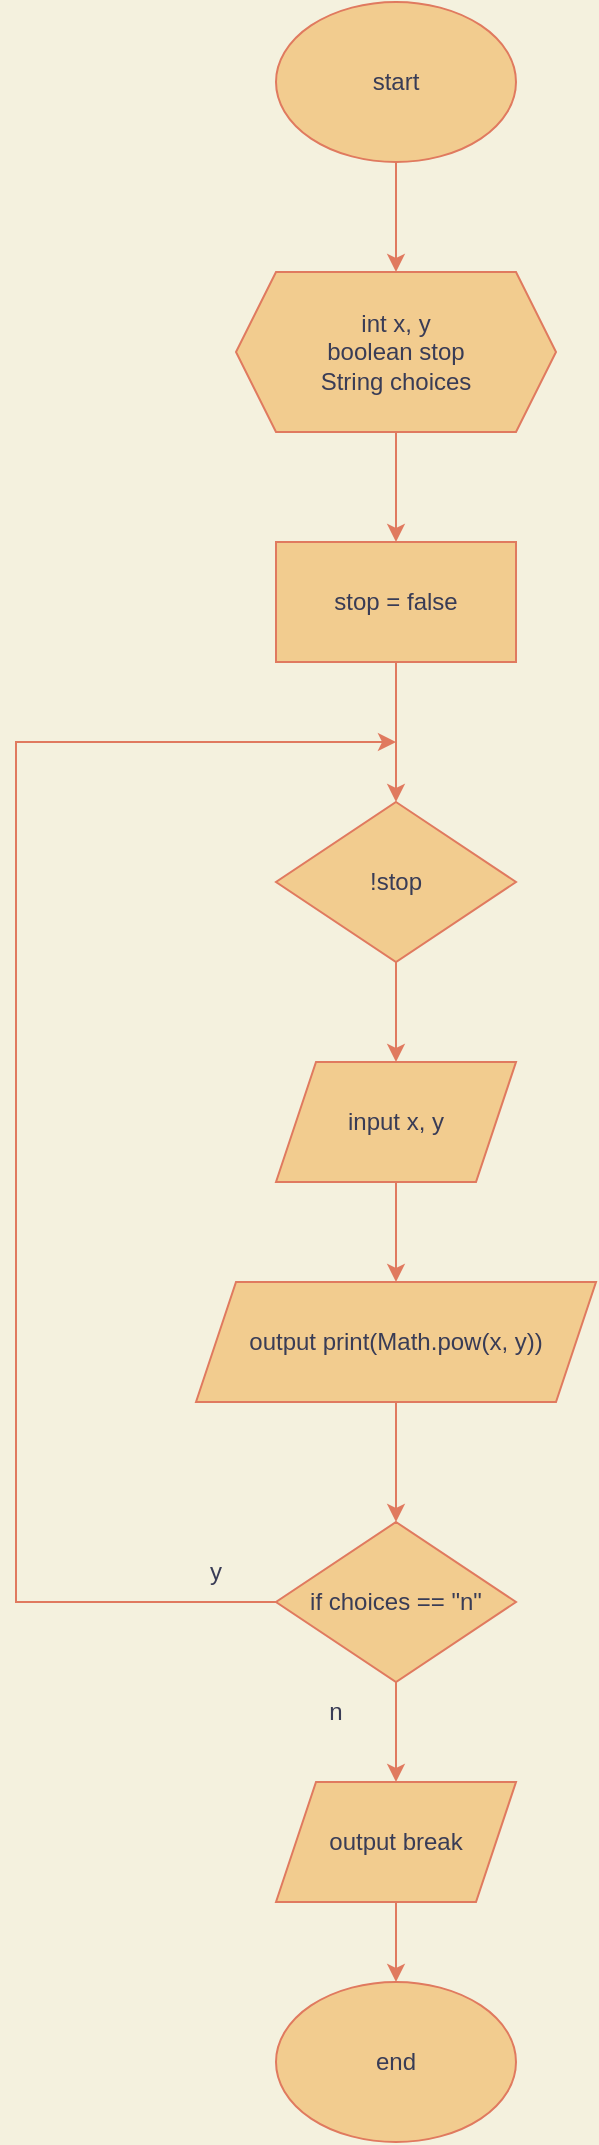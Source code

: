<mxfile version="20.3.0" type="device"><diagram id="iL5o5z3fPFr6z6zKFOLK" name="Page-1"><mxGraphModel dx="957" dy="624" grid="1" gridSize="10" guides="1" tooltips="1" connect="1" arrows="1" fold="1" page="1" pageScale="1" pageWidth="850" pageHeight="1100" background="#F4F1DE" math="0" shadow="0"><root><mxCell id="0"/><mxCell id="1" parent="0"/><mxCell id="PLcu6SLwXVFVg6ygJonX-1" value="start" style="ellipse;whiteSpace=wrap;html=1;fillColor=#F2CC8F;strokeColor=#E07A5F;fontColor=#393C56;" vertex="1" parent="1"><mxGeometry x="350" width="120" height="80" as="geometry"/></mxCell><mxCell id="PLcu6SLwXVFVg6ygJonX-2" value="end" style="ellipse;whiteSpace=wrap;html=1;fillColor=#F2CC8F;strokeColor=#E07A5F;fontColor=#393C56;" vertex="1" parent="1"><mxGeometry x="350" y="990" width="120" height="80" as="geometry"/></mxCell><mxCell id="PLcu6SLwXVFVg6ygJonX-3" value="" style="shape=hexagon;perimeter=hexagonPerimeter2;whiteSpace=wrap;html=1;fixedSize=1;fillColor=#F2CC8F;strokeColor=#E07A5F;fontColor=#393C56;" vertex="1" parent="1"><mxGeometry x="330" y="135" width="160" height="80" as="geometry"/></mxCell><mxCell id="PLcu6SLwXVFVg6ygJonX-4" value="int x, y&lt;br&gt;boolean stop&lt;br&gt;String choices" style="text;html=1;strokeColor=none;fillColor=none;align=center;verticalAlign=middle;whiteSpace=wrap;rounded=0;fontColor=#393C56;" vertex="1" parent="1"><mxGeometry x="345" y="150" width="130" height="50" as="geometry"/></mxCell><mxCell id="PLcu6SLwXVFVg6ygJonX-5" value="stop = false" style="rounded=0;whiteSpace=wrap;html=1;fillColor=#F2CC8F;strokeColor=#E07A5F;fontColor=#393C56;" vertex="1" parent="1"><mxGeometry x="350" y="270" width="120" height="60" as="geometry"/></mxCell><mxCell id="PLcu6SLwXVFVg6ygJonX-6" value="!stop" style="rhombus;whiteSpace=wrap;html=1;fillColor=#F2CC8F;strokeColor=#E07A5F;fontColor=#393C56;" vertex="1" parent="1"><mxGeometry x="350" y="400" width="120" height="80" as="geometry"/></mxCell><mxCell id="PLcu6SLwXVFVg6ygJonX-7" value="if choices == &quot;n&quot;" style="rhombus;whiteSpace=wrap;html=1;fillColor=#F2CC8F;strokeColor=#E07A5F;fontColor=#393C56;" vertex="1" parent="1"><mxGeometry x="350" y="760" width="120" height="80" as="geometry"/></mxCell><mxCell id="PLcu6SLwXVFVg6ygJonX-8" value="output break" style="shape=parallelogram;perimeter=parallelogramPerimeter;whiteSpace=wrap;html=1;fixedSize=1;fillColor=#F2CC8F;strokeColor=#E07A5F;fontColor=#393C56;" vertex="1" parent="1"><mxGeometry x="350" y="890" width="120" height="60" as="geometry"/></mxCell><mxCell id="PLcu6SLwXVFVg6ygJonX-9" value="input x, y" style="shape=parallelogram;perimeter=parallelogramPerimeter;whiteSpace=wrap;html=1;fixedSize=1;fillColor=#F2CC8F;strokeColor=#E07A5F;fontColor=#393C56;" vertex="1" parent="1"><mxGeometry x="350" y="530" width="120" height="60" as="geometry"/></mxCell><mxCell id="PLcu6SLwXVFVg6ygJonX-10" value="output print(Math.pow(x, y))" style="shape=parallelogram;perimeter=parallelogramPerimeter;whiteSpace=wrap;html=1;fixedSize=1;fillColor=#F2CC8F;strokeColor=#E07A5F;fontColor=#393C56;" vertex="1" parent="1"><mxGeometry x="310" y="640" width="200" height="60" as="geometry"/></mxCell><mxCell id="PLcu6SLwXVFVg6ygJonX-11" value="" style="endArrow=classic;html=1;rounded=0;entryX=0.5;entryY=0;entryDx=0;entryDy=0;exitX=0.5;exitY=1;exitDx=0;exitDy=0;labelBackgroundColor=#F4F1DE;strokeColor=#E07A5F;fontColor=#393C56;" edge="1" parent="1" source="PLcu6SLwXVFVg6ygJonX-1" target="PLcu6SLwXVFVg6ygJonX-3"><mxGeometry width="50" height="50" relative="1" as="geometry"><mxPoint x="100" y="290" as="sourcePoint"/><mxPoint x="150" y="240" as="targetPoint"/></mxGeometry></mxCell><mxCell id="PLcu6SLwXVFVg6ygJonX-12" value="" style="endArrow=classic;html=1;rounded=0;entryX=0.5;entryY=0;entryDx=0;entryDy=0;exitX=0.5;exitY=1;exitDx=0;exitDy=0;labelBackgroundColor=#F4F1DE;strokeColor=#E07A5F;fontColor=#393C56;" edge="1" parent="1" source="PLcu6SLwXVFVg6ygJonX-3" target="PLcu6SLwXVFVg6ygJonX-5"><mxGeometry width="50" height="50" relative="1" as="geometry"><mxPoint x="110" y="300" as="sourcePoint"/><mxPoint x="160" y="250" as="targetPoint"/></mxGeometry></mxCell><mxCell id="PLcu6SLwXVFVg6ygJonX-13" value="" style="endArrow=classic;html=1;rounded=0;entryX=0.5;entryY=0;entryDx=0;entryDy=0;exitX=0.5;exitY=1;exitDx=0;exitDy=0;labelBackgroundColor=#F4F1DE;strokeColor=#E07A5F;fontColor=#393C56;" edge="1" parent="1" source="PLcu6SLwXVFVg6ygJonX-5" target="PLcu6SLwXVFVg6ygJonX-6"><mxGeometry width="50" height="50" relative="1" as="geometry"><mxPoint x="120" y="310" as="sourcePoint"/><mxPoint x="170" y="260" as="targetPoint"/></mxGeometry></mxCell><mxCell id="PLcu6SLwXVFVg6ygJonX-14" value="" style="endArrow=classic;html=1;rounded=0;entryX=0.5;entryY=0;entryDx=0;entryDy=0;exitX=0.5;exitY=1;exitDx=0;exitDy=0;labelBackgroundColor=#F4F1DE;strokeColor=#E07A5F;fontColor=#393C56;" edge="1" parent="1" source="PLcu6SLwXVFVg6ygJonX-7" target="PLcu6SLwXVFVg6ygJonX-8"><mxGeometry width="50" height="50" relative="1" as="geometry"><mxPoint x="130" y="320" as="sourcePoint"/><mxPoint x="180" y="270" as="targetPoint"/></mxGeometry></mxCell><mxCell id="PLcu6SLwXVFVg6ygJonX-15" value="" style="endArrow=classic;html=1;rounded=0;entryX=0.5;entryY=0;entryDx=0;entryDy=0;exitX=0.5;exitY=1;exitDx=0;exitDy=0;labelBackgroundColor=#F4F1DE;strokeColor=#E07A5F;fontColor=#393C56;" edge="1" parent="1" source="PLcu6SLwXVFVg6ygJonX-10" target="PLcu6SLwXVFVg6ygJonX-7"><mxGeometry width="50" height="50" relative="1" as="geometry"><mxPoint x="140" y="330" as="sourcePoint"/><mxPoint x="190" y="280" as="targetPoint"/></mxGeometry></mxCell><mxCell id="PLcu6SLwXVFVg6ygJonX-16" value="" style="endArrow=classic;html=1;rounded=0;entryX=0.5;entryY=0;entryDx=0;entryDy=0;exitX=0.5;exitY=1;exitDx=0;exitDy=0;labelBackgroundColor=#F4F1DE;strokeColor=#E07A5F;fontColor=#393C56;" edge="1" parent="1" source="PLcu6SLwXVFVg6ygJonX-9" target="PLcu6SLwXVFVg6ygJonX-10"><mxGeometry width="50" height="50" relative="1" as="geometry"><mxPoint x="150" y="340" as="sourcePoint"/><mxPoint x="200" y="290" as="targetPoint"/></mxGeometry></mxCell><mxCell id="PLcu6SLwXVFVg6ygJonX-17" value="" style="endArrow=classic;html=1;rounded=0;entryX=0.5;entryY=0;entryDx=0;entryDy=0;exitX=0.5;exitY=1;exitDx=0;exitDy=0;labelBackgroundColor=#F4F1DE;strokeColor=#E07A5F;fontColor=#393C56;" edge="1" parent="1" source="PLcu6SLwXVFVg6ygJonX-6" target="PLcu6SLwXVFVg6ygJonX-9"><mxGeometry width="50" height="50" relative="1" as="geometry"><mxPoint x="160" y="350" as="sourcePoint"/><mxPoint x="210" y="300" as="targetPoint"/></mxGeometry></mxCell><mxCell id="PLcu6SLwXVFVg6ygJonX-18" value="" style="endArrow=classic;html=1;rounded=0;exitX=0;exitY=0.5;exitDx=0;exitDy=0;labelBackgroundColor=#F4F1DE;strokeColor=#E07A5F;fontColor=#393C56;" edge="1" parent="1" source="PLcu6SLwXVFVg6ygJonX-7"><mxGeometry width="50" height="50" relative="1" as="geometry"><mxPoint x="420" y="850.0" as="sourcePoint"/><mxPoint x="410" y="370" as="targetPoint"/><Array as="points"><mxPoint x="220" y="800"/><mxPoint x="220" y="370"/></Array></mxGeometry></mxCell><mxCell id="PLcu6SLwXVFVg6ygJonX-19" value="" style="endArrow=classic;html=1;rounded=0;entryX=0.5;entryY=0;entryDx=0;entryDy=0;exitX=0.5;exitY=1;exitDx=0;exitDy=0;labelBackgroundColor=#F4F1DE;strokeColor=#E07A5F;fontColor=#393C56;" edge="1" parent="1" source="PLcu6SLwXVFVg6ygJonX-8" target="PLcu6SLwXVFVg6ygJonX-2"><mxGeometry width="50" height="50" relative="1" as="geometry"><mxPoint x="430" y="860.0" as="sourcePoint"/><mxPoint x="430" y="910.0" as="targetPoint"/></mxGeometry></mxCell><mxCell id="PLcu6SLwXVFVg6ygJonX-20" value="y" style="text;html=1;strokeColor=none;fillColor=none;align=center;verticalAlign=middle;whiteSpace=wrap;rounded=0;fontColor=#393C56;" vertex="1" parent="1"><mxGeometry x="290" y="770" width="60" height="30" as="geometry"/></mxCell><mxCell id="PLcu6SLwXVFVg6ygJonX-21" value="n" style="text;html=1;strokeColor=none;fillColor=none;align=center;verticalAlign=middle;whiteSpace=wrap;rounded=0;fontColor=#393C56;" vertex="1" parent="1"><mxGeometry x="350" y="840" width="60" height="30" as="geometry"/></mxCell></root></mxGraphModel></diagram></mxfile>